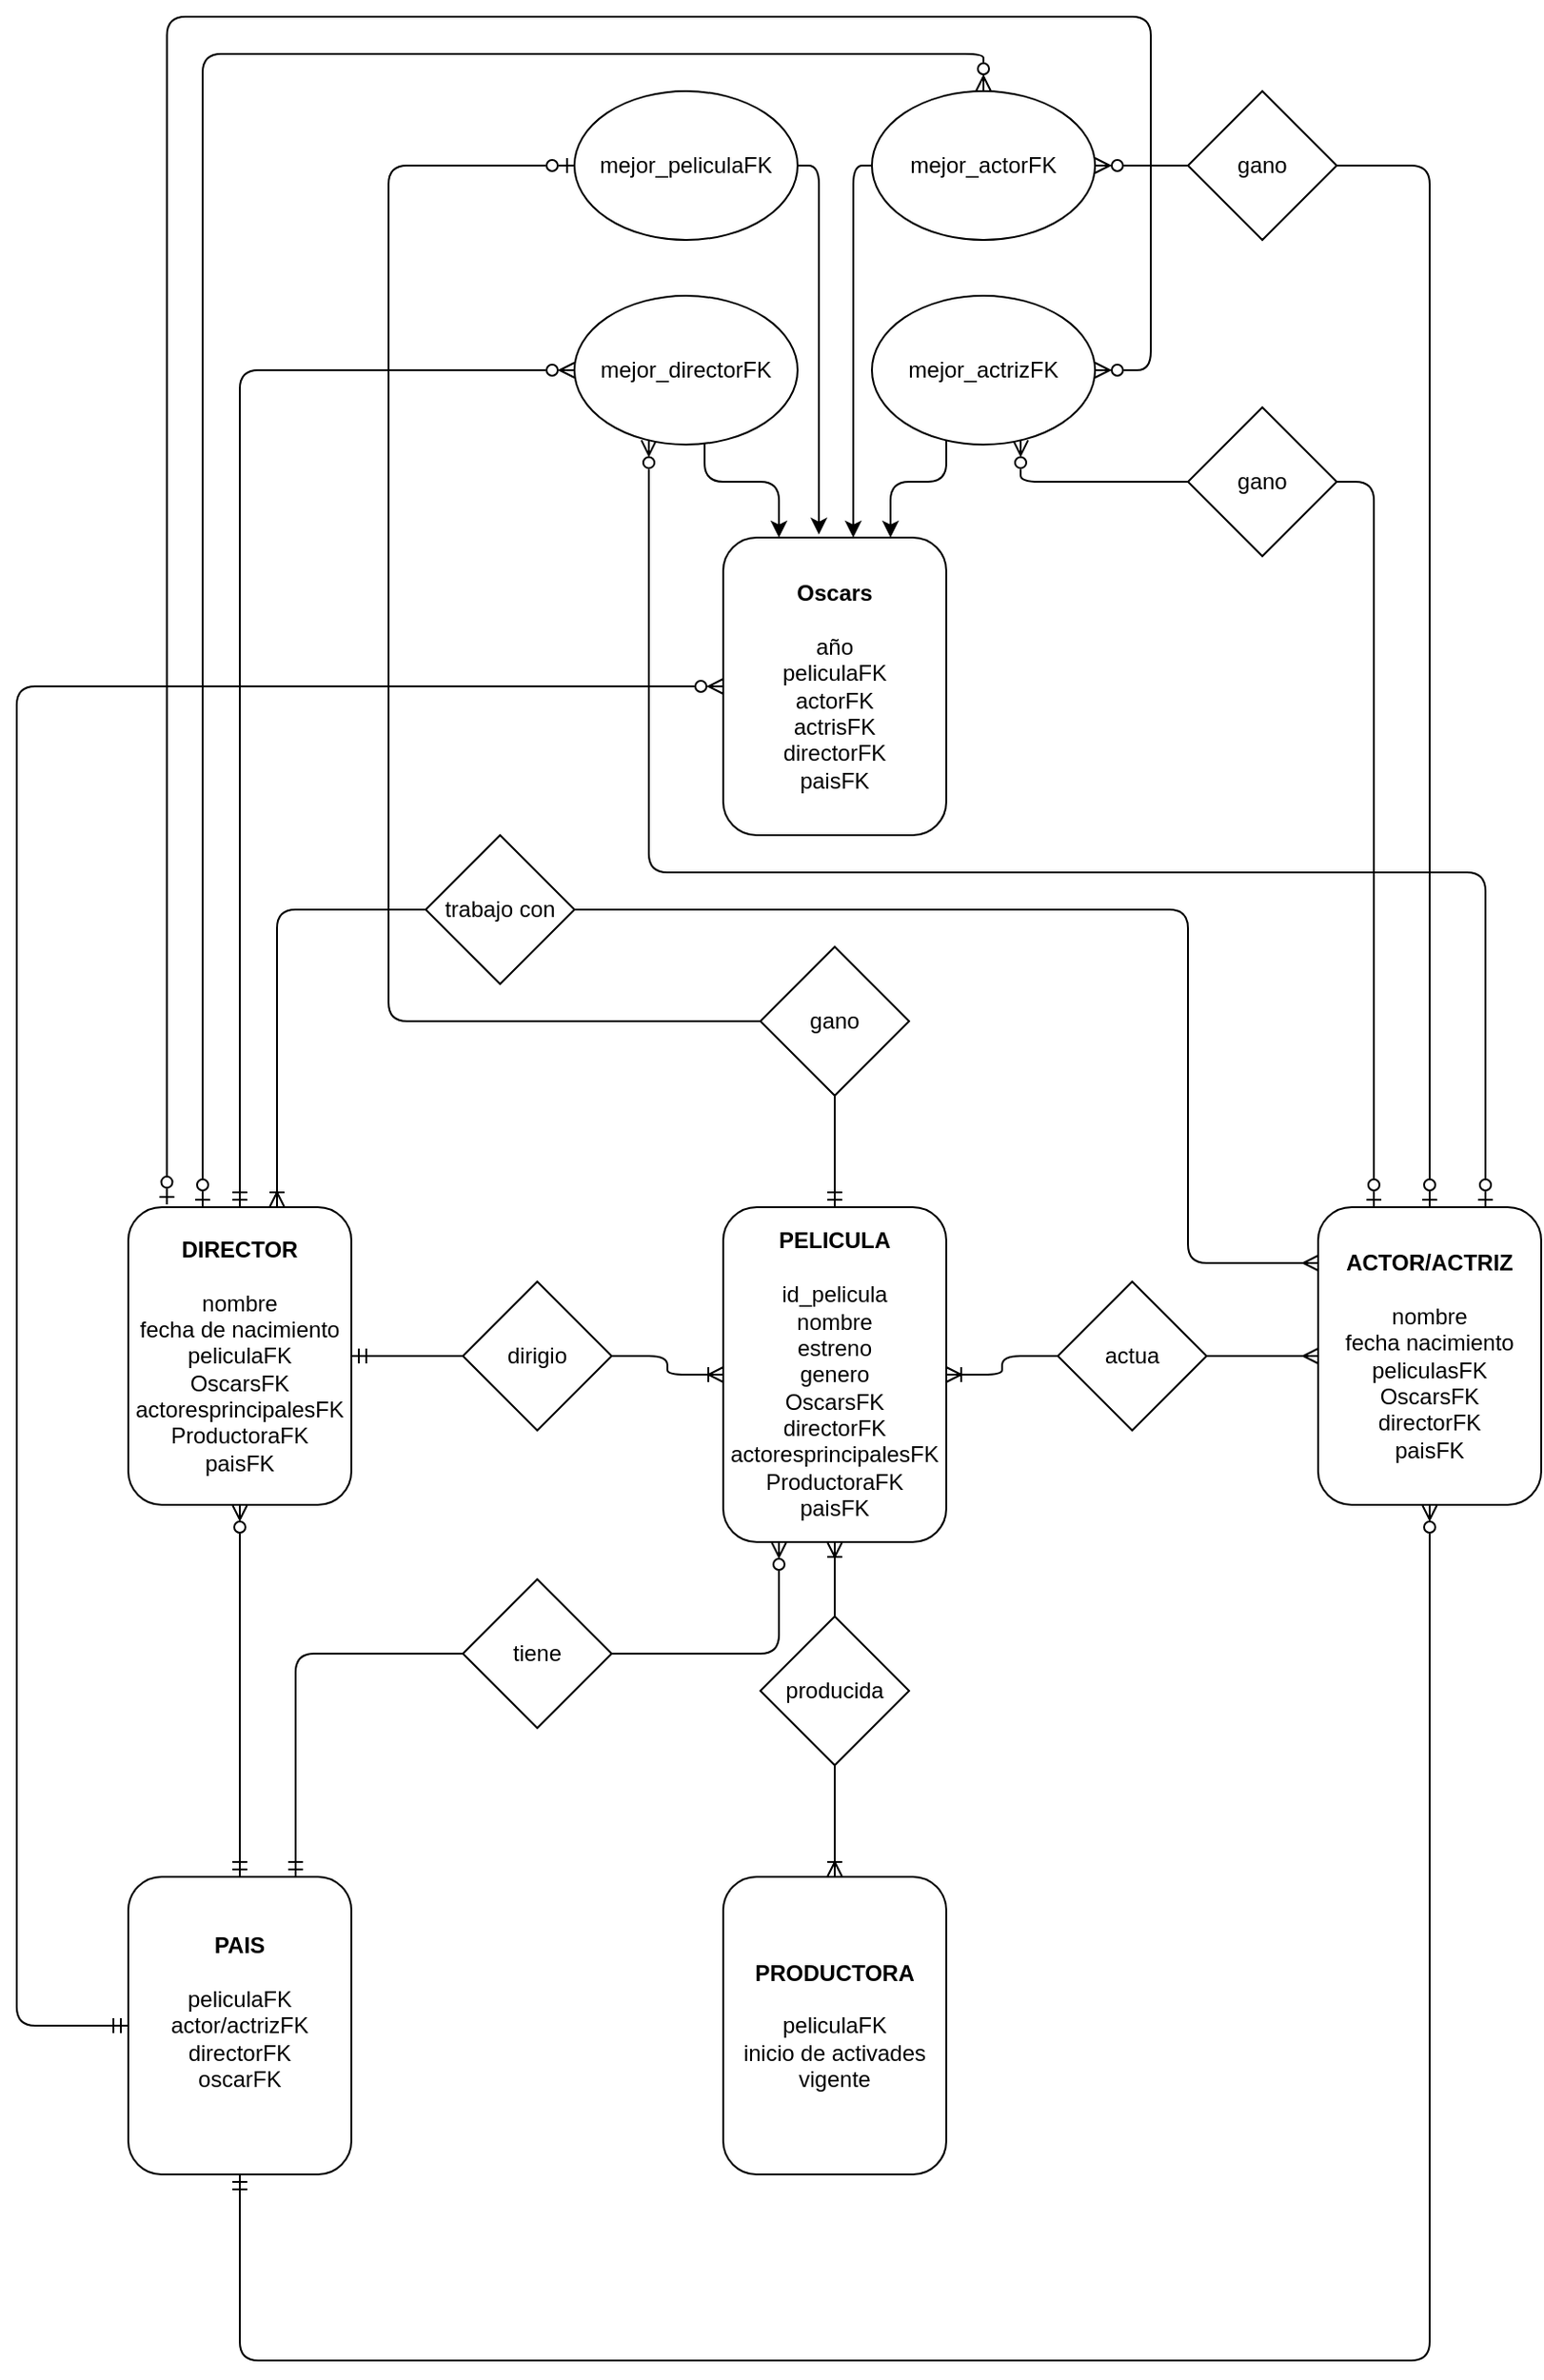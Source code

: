 <mxfile version="24.6.4" type="github">
  <diagram name="Página-1" id="uxQamM1_208eMyhoLgmC">
    <mxGraphModel dx="1504" dy="1699" grid="1" gridSize="10" guides="1" tooltips="1" connect="1" arrows="1" fold="1" page="1" pageScale="1" pageWidth="827" pageHeight="1169" math="0" shadow="0">
      <root>
        <mxCell id="0" />
        <mxCell id="1" parent="0" />
        <mxCell id="vetR4PyFIzgfFQVkprIi-3" value="&lt;b&gt;PELICULA&lt;/b&gt;&lt;div&gt;&lt;b&gt;&lt;br&gt;&lt;/b&gt;&lt;/div&gt;&lt;div&gt;id_pelicula&lt;/div&gt;&lt;div&gt;nombre&lt;/div&gt;&lt;div&gt;estreno&lt;/div&gt;&lt;div&gt;genero&lt;/div&gt;&lt;div&gt;OscarsFK&lt;/div&gt;&lt;div&gt;directorFK&lt;/div&gt;&lt;div&gt;actoresprincipalesFK&lt;/div&gt;&lt;div&gt;ProductoraFK&lt;/div&gt;&lt;div&gt;paisFK&lt;/div&gt;" style="rounded=1;whiteSpace=wrap;html=1;" vertex="1" parent="1">
          <mxGeometry x="320" y="320" width="120" height="180" as="geometry" />
        </mxCell>
        <mxCell id="vetR4PyFIzgfFQVkprIi-4" value="&lt;b&gt;PRODUCTORA&lt;/b&gt;&lt;div&gt;&lt;b&gt;&lt;br&gt;&lt;/b&gt;&lt;/div&gt;&lt;div&gt;peliculaFK&lt;/div&gt;&lt;div&gt;inicio de activades&lt;/div&gt;&lt;div&gt;vigente&lt;/div&gt;" style="rounded=1;whiteSpace=wrap;html=1;" vertex="1" parent="1">
          <mxGeometry x="320" y="680" width="120" height="160" as="geometry" />
        </mxCell>
        <mxCell id="vetR4PyFIzgfFQVkprIi-6" style="edgeStyle=orthogonalEdgeStyle;rounded=1;orthogonalLoop=1;jettySize=auto;html=1;entryX=0.5;entryY=1;entryDx=0;entryDy=0;curved=0;endArrow=ERoneToMany;endFill=0;" edge="1" parent="1" source="vetR4PyFIzgfFQVkprIi-5" target="vetR4PyFIzgfFQVkprIi-3">
          <mxGeometry relative="1" as="geometry" />
        </mxCell>
        <mxCell id="vetR4PyFIzgfFQVkprIi-7" style="edgeStyle=orthogonalEdgeStyle;rounded=1;orthogonalLoop=1;jettySize=auto;html=1;entryX=0.5;entryY=0;entryDx=0;entryDy=0;endArrow=ERoneToMany;endFill=0;curved=0;" edge="1" parent="1" source="vetR4PyFIzgfFQVkprIi-5" target="vetR4PyFIzgfFQVkprIi-4">
          <mxGeometry relative="1" as="geometry" />
        </mxCell>
        <mxCell id="vetR4PyFIzgfFQVkprIi-5" value="producida" style="rhombus;whiteSpace=wrap;html=1;" vertex="1" parent="1">
          <mxGeometry x="340" y="540" width="80" height="80" as="geometry" />
        </mxCell>
        <mxCell id="vetR4PyFIzgfFQVkprIi-8" value="&lt;b&gt;ACTOR/ACTRIZ&lt;/b&gt;&lt;br&gt;&lt;div&gt;&lt;br&gt;&lt;/div&gt;&lt;div&gt;nombre&lt;/div&gt;&lt;div&gt;fecha nacimiento&lt;/div&gt;&lt;div&gt;peliculasFK&lt;/div&gt;&lt;div&gt;OscarsFK&lt;/div&gt;&lt;div&gt;directorFK&lt;/div&gt;&lt;div&gt;paisFK&lt;/div&gt;" style="rounded=1;whiteSpace=wrap;html=1;" vertex="1" parent="1">
          <mxGeometry x="640" y="320" width="120" height="160" as="geometry" />
        </mxCell>
        <mxCell id="vetR4PyFIzgfFQVkprIi-10" style="edgeStyle=orthogonalEdgeStyle;rounded=1;orthogonalLoop=1;jettySize=auto;html=1;entryX=1;entryY=0.5;entryDx=0;entryDy=0;curved=0;endArrow=ERoneToMany;endFill=0;" edge="1" parent="1" source="vetR4PyFIzgfFQVkprIi-9" target="vetR4PyFIzgfFQVkprIi-3">
          <mxGeometry relative="1" as="geometry" />
        </mxCell>
        <mxCell id="vetR4PyFIzgfFQVkprIi-11" style="edgeStyle=orthogonalEdgeStyle;rounded=1;orthogonalLoop=1;jettySize=auto;html=1;entryX=0;entryY=0.5;entryDx=0;entryDy=0;curved=0;endArrow=ERmany;endFill=0;" edge="1" parent="1" source="vetR4PyFIzgfFQVkprIi-9" target="vetR4PyFIzgfFQVkprIi-8">
          <mxGeometry relative="1" as="geometry" />
        </mxCell>
        <mxCell id="vetR4PyFIzgfFQVkprIi-9" value="actua" style="rhombus;whiteSpace=wrap;html=1;" vertex="1" parent="1">
          <mxGeometry x="500" y="360" width="80" height="80" as="geometry" />
        </mxCell>
        <mxCell id="vetR4PyFIzgfFQVkprIi-12" value="&lt;b&gt;Oscars&lt;/b&gt;&lt;div&gt;&lt;b&gt;&lt;br&gt;&lt;/b&gt;&lt;/div&gt;&lt;div&gt;año&lt;/div&gt;&lt;div&gt;peliculaFK&lt;/div&gt;&lt;div&gt;actorFK&lt;/div&gt;&lt;div&gt;actrisFK&lt;/div&gt;&lt;div&gt;directorFK&lt;/div&gt;&lt;div&gt;paisFK&lt;/div&gt;" style="rounded=1;whiteSpace=wrap;html=1;" vertex="1" parent="1">
          <mxGeometry x="320" y="-40" width="120" height="160" as="geometry" />
        </mxCell>
        <mxCell id="vetR4PyFIzgfFQVkprIi-14" style="edgeStyle=orthogonalEdgeStyle;rounded=1;orthogonalLoop=1;jettySize=auto;html=1;curved=0;endArrow=ERzeroToOne;endFill=0;" edge="1" parent="1" source="vetR4PyFIzgfFQVkprIi-13" target="vetR4PyFIzgfFQVkprIi-19">
          <mxGeometry relative="1" as="geometry">
            <mxPoint x="380.0" y="130.0" as="targetPoint" />
            <Array as="points">
              <mxPoint x="140" y="220" />
              <mxPoint x="140" y="-240" />
            </Array>
          </mxGeometry>
        </mxCell>
        <mxCell id="vetR4PyFIzgfFQVkprIi-16" style="edgeStyle=orthogonalEdgeStyle;rounded=1;orthogonalLoop=1;jettySize=auto;html=1;curved=0;endArrow=ERmandOne;endFill=0;" edge="1" parent="1" source="vetR4PyFIzgfFQVkprIi-13" target="vetR4PyFIzgfFQVkprIi-3">
          <mxGeometry relative="1" as="geometry" />
        </mxCell>
        <mxCell id="vetR4PyFIzgfFQVkprIi-13" value="gano" style="rhombus;whiteSpace=wrap;html=1;" vertex="1" parent="1">
          <mxGeometry x="340" y="180" width="80" height="80" as="geometry" />
        </mxCell>
        <mxCell id="vetR4PyFIzgfFQVkprIi-22" style="edgeStyle=orthogonalEdgeStyle;rounded=1;orthogonalLoop=1;jettySize=auto;html=1;entryX=0.75;entryY=0;entryDx=0;entryDy=0;curved=0;" edge="1" parent="1" source="vetR4PyFIzgfFQVkprIi-17" target="vetR4PyFIzgfFQVkprIi-12">
          <mxGeometry relative="1" as="geometry">
            <Array as="points">
              <mxPoint x="440" y="-70" />
              <mxPoint x="410" y="-70" />
            </Array>
          </mxGeometry>
        </mxCell>
        <mxCell id="vetR4PyFIzgfFQVkprIi-43" style="edgeStyle=orthogonalEdgeStyle;rounded=1;orthogonalLoop=1;jettySize=auto;html=1;entryX=0.25;entryY=0;entryDx=0;entryDy=0;curved=0;startArrow=ERzeroToMany;startFill=0;endArrow=ERzeroToOne;endFill=0;" edge="1" parent="1" source="vetR4PyFIzgfFQVkprIi-17" target="vetR4PyFIzgfFQVkprIi-8">
          <mxGeometry relative="1" as="geometry">
            <Array as="points">
              <mxPoint x="480" y="-70" />
              <mxPoint x="670" y="-70" />
            </Array>
          </mxGeometry>
        </mxCell>
        <mxCell id="vetR4PyFIzgfFQVkprIi-17" value="mejor_actrizFK" style="ellipse;whiteSpace=wrap;html=1;" vertex="1" parent="1">
          <mxGeometry x="400" y="-170" width="120" height="80" as="geometry" />
        </mxCell>
        <mxCell id="vetR4PyFIzgfFQVkprIi-44" style="edgeStyle=orthogonalEdgeStyle;rounded=1;orthogonalLoop=1;jettySize=auto;html=1;entryX=0.5;entryY=0;entryDx=0;entryDy=0;curved=0;startArrow=ERzeroToMany;startFill=0;endArrow=ERzeroToOne;endFill=0;" edge="1" parent="1" source="vetR4PyFIzgfFQVkprIi-18" target="vetR4PyFIzgfFQVkprIi-8">
          <mxGeometry relative="1" as="geometry" />
        </mxCell>
        <mxCell id="vetR4PyFIzgfFQVkprIi-18" value="mejor_actorFK" style="ellipse;whiteSpace=wrap;html=1;" vertex="1" parent="1">
          <mxGeometry x="400" y="-280" width="120" height="80" as="geometry" />
        </mxCell>
        <mxCell id="vetR4PyFIzgfFQVkprIi-19" value="mejor_peliculaFK" style="ellipse;whiteSpace=wrap;html=1;" vertex="1" parent="1">
          <mxGeometry x="240" y="-280" width="120" height="80" as="geometry" />
        </mxCell>
        <mxCell id="vetR4PyFIzgfFQVkprIi-54" style="edgeStyle=orthogonalEdgeStyle;rounded=1;orthogonalLoop=1;jettySize=auto;html=1;entryX=0.75;entryY=0;entryDx=0;entryDy=0;curved=0;startArrow=ERzeroToMany;startFill=0;endArrow=ERzeroToOne;endFill=0;" edge="1" parent="1" source="vetR4PyFIzgfFQVkprIi-20" target="vetR4PyFIzgfFQVkprIi-8">
          <mxGeometry relative="1" as="geometry">
            <Array as="points">
              <mxPoint x="280" y="140" />
              <mxPoint x="730" y="140" />
            </Array>
          </mxGeometry>
        </mxCell>
        <mxCell id="vetR4PyFIzgfFQVkprIi-20" value="mejor_directorFK" style="ellipse;whiteSpace=wrap;html=1;" vertex="1" parent="1">
          <mxGeometry x="240" y="-170" width="120" height="80" as="geometry" />
        </mxCell>
        <mxCell id="vetR4PyFIzgfFQVkprIi-21" style="edgeStyle=orthogonalEdgeStyle;rounded=1;orthogonalLoop=1;jettySize=auto;html=1;entryX=0.25;entryY=0;entryDx=0;entryDy=0;curved=0;" edge="1" parent="1" source="vetR4PyFIzgfFQVkprIi-20" target="vetR4PyFIzgfFQVkprIi-12">
          <mxGeometry relative="1" as="geometry">
            <Array as="points">
              <mxPoint x="310" y="-70" />
              <mxPoint x="350" y="-70" />
            </Array>
          </mxGeometry>
        </mxCell>
        <mxCell id="vetR4PyFIzgfFQVkprIi-23" style="edgeStyle=orthogonalEdgeStyle;rounded=1;orthogonalLoop=1;jettySize=auto;html=1;entryX=0.429;entryY=-0.01;entryDx=0;entryDy=0;entryPerimeter=0;curved=0;" edge="1" parent="1" source="vetR4PyFIzgfFQVkprIi-19" target="vetR4PyFIzgfFQVkprIi-12">
          <mxGeometry relative="1" as="geometry">
            <Array as="points">
              <mxPoint x="372" y="-240" />
            </Array>
          </mxGeometry>
        </mxCell>
        <mxCell id="vetR4PyFIzgfFQVkprIi-25" style="edgeStyle=orthogonalEdgeStyle;rounded=1;orthogonalLoop=1;jettySize=auto;html=1;entryX=0.583;entryY=0;entryDx=0;entryDy=0;entryPerimeter=0;curved=0;" edge="1" parent="1" source="vetR4PyFIzgfFQVkprIi-18" target="vetR4PyFIzgfFQVkprIi-12">
          <mxGeometry relative="1" as="geometry">
            <Array as="points">
              <mxPoint x="390" y="-240" />
            </Array>
          </mxGeometry>
        </mxCell>
        <mxCell id="vetR4PyFIzgfFQVkprIi-40" style="edgeStyle=orthogonalEdgeStyle;rounded=1;orthogonalLoop=1;jettySize=auto;html=1;curved=0;endArrow=ERzeroToMany;endFill=0;startArrow=ERmandOne;startFill=0;" edge="1" parent="1" source="vetR4PyFIzgfFQVkprIi-26" target="vetR4PyFIzgfFQVkprIi-20">
          <mxGeometry relative="1" as="geometry">
            <Array as="points">
              <mxPoint x="60" y="-130" />
            </Array>
          </mxGeometry>
        </mxCell>
        <mxCell id="vetR4PyFIzgfFQVkprIi-41" style="edgeStyle=orthogonalEdgeStyle;rounded=1;orthogonalLoop=1;jettySize=auto;html=1;curved=0;endArrow=ERzeroToMany;endFill=0;startArrow=ERzeroToOne;startFill=0;" edge="1" parent="1" source="vetR4PyFIzgfFQVkprIi-26" target="vetR4PyFIzgfFQVkprIi-18">
          <mxGeometry relative="1" as="geometry">
            <Array as="points">
              <mxPoint x="40" y="-300" />
              <mxPoint x="460" y="-300" />
            </Array>
          </mxGeometry>
        </mxCell>
        <mxCell id="vetR4PyFIzgfFQVkprIi-26" value="&lt;b&gt;DIRECTOR&lt;/b&gt;&lt;br&gt;&lt;div&gt;&lt;b&gt;&lt;br&gt;&lt;/b&gt;&lt;/div&gt;&lt;div&gt;nombre&lt;/div&gt;&lt;div&gt;fecha de nacimiento&lt;/div&gt;&lt;div&gt;peliculaFK&lt;/div&gt;&lt;div&gt;OscarsFK&lt;/div&gt;&lt;div&gt;actoresprincipalesFK&lt;/div&gt;&lt;div&gt;ProductoraFK&lt;/div&gt;&lt;div&gt;paisFK&lt;/div&gt;" style="rounded=1;whiteSpace=wrap;html=1;" vertex="1" parent="1">
          <mxGeometry y="320" width="120" height="160" as="geometry" />
        </mxCell>
        <mxCell id="vetR4PyFIzgfFQVkprIi-28" style="edgeStyle=orthogonalEdgeStyle;rounded=1;orthogonalLoop=1;jettySize=auto;html=1;entryX=0;entryY=0.5;entryDx=0;entryDy=0;curved=0;endArrow=ERoneToMany;endFill=0;" edge="1" parent="1" source="vetR4PyFIzgfFQVkprIi-27" target="vetR4PyFIzgfFQVkprIi-3">
          <mxGeometry relative="1" as="geometry" />
        </mxCell>
        <mxCell id="vetR4PyFIzgfFQVkprIi-29" style="edgeStyle=orthogonalEdgeStyle;rounded=1;orthogonalLoop=1;jettySize=auto;html=1;curved=0;endArrow=ERmandOne;endFill=0;" edge="1" parent="1" source="vetR4PyFIzgfFQVkprIi-27" target="vetR4PyFIzgfFQVkprIi-26">
          <mxGeometry relative="1" as="geometry" />
        </mxCell>
        <mxCell id="vetR4PyFIzgfFQVkprIi-27" value="dirigio" style="rhombus;whiteSpace=wrap;html=1;" vertex="1" parent="1">
          <mxGeometry x="180" y="360" width="80" height="80" as="geometry" />
        </mxCell>
        <mxCell id="vetR4PyFIzgfFQVkprIi-31" style="edgeStyle=orthogonalEdgeStyle;rounded=1;orthogonalLoop=1;jettySize=auto;html=1;entryX=0.25;entryY=1;entryDx=0;entryDy=0;curved=0;endArrow=ERzeroToMany;endFill=0;" edge="1" parent="1" source="vetR4PyFIzgfFQVkprIi-33" target="vetR4PyFIzgfFQVkprIi-3">
          <mxGeometry relative="1" as="geometry">
            <Array as="points">
              <mxPoint x="350" y="560" />
            </Array>
          </mxGeometry>
        </mxCell>
        <mxCell id="vetR4PyFIzgfFQVkprIi-34" style="edgeStyle=orthogonalEdgeStyle;rounded=1;orthogonalLoop=1;jettySize=auto;html=1;entryX=0.5;entryY=1;entryDx=0;entryDy=0;endArrow=ERzeroToMany;endFill=0;startArrow=ERmandOne;startFill=0;" edge="1" parent="1" source="vetR4PyFIzgfFQVkprIi-30" target="vetR4PyFIzgfFQVkprIi-26">
          <mxGeometry relative="1" as="geometry" />
        </mxCell>
        <mxCell id="vetR4PyFIzgfFQVkprIi-35" style="edgeStyle=orthogonalEdgeStyle;rounded=1;orthogonalLoop=1;jettySize=auto;html=1;curved=0;endArrow=ERzeroToMany;endFill=0;startArrow=ERmandOne;startFill=0;" edge="1" parent="1" source="vetR4PyFIzgfFQVkprIi-30" target="vetR4PyFIzgfFQVkprIi-8">
          <mxGeometry relative="1" as="geometry">
            <Array as="points">
              <mxPoint x="60" y="940" />
              <mxPoint x="700" y="940" />
            </Array>
          </mxGeometry>
        </mxCell>
        <mxCell id="vetR4PyFIzgfFQVkprIi-36" style="edgeStyle=orthogonalEdgeStyle;rounded=1;orthogonalLoop=1;jettySize=auto;html=1;curved=0;startArrow=ERmandOne;startFill=0;endArrow=ERzeroToMany;endFill=0;" edge="1" parent="1" source="vetR4PyFIzgfFQVkprIi-30" target="vetR4PyFIzgfFQVkprIi-12">
          <mxGeometry relative="1" as="geometry">
            <Array as="points">
              <mxPoint x="-60" y="760" />
              <mxPoint x="-60" y="40" />
            </Array>
          </mxGeometry>
        </mxCell>
        <mxCell id="vetR4PyFIzgfFQVkprIi-30" value="&lt;b&gt;PAIS&lt;/b&gt;&lt;br&gt;&lt;div&gt;&lt;b&gt;&lt;br&gt;&lt;/b&gt;&lt;/div&gt;&lt;div&gt;peliculaFK&lt;/div&gt;&lt;div&gt;actor/actrizFK&lt;/div&gt;&lt;div&gt;directorFK&lt;/div&gt;&lt;div&gt;oscarFK&lt;/div&gt;&lt;div&gt;&lt;br&gt;&lt;/div&gt;" style="rounded=1;whiteSpace=wrap;html=1;" vertex="1" parent="1">
          <mxGeometry y="680" width="120" height="160" as="geometry" />
        </mxCell>
        <mxCell id="vetR4PyFIzgfFQVkprIi-53" style="edgeStyle=orthogonalEdgeStyle;rounded=1;orthogonalLoop=1;jettySize=auto;html=1;entryX=0.75;entryY=0;entryDx=0;entryDy=0;curved=0;endArrow=ERmandOne;endFill=0;" edge="1" parent="1" source="vetR4PyFIzgfFQVkprIi-33" target="vetR4PyFIzgfFQVkprIi-30">
          <mxGeometry relative="1" as="geometry">
            <Array as="points">
              <mxPoint x="90" y="560" />
            </Array>
          </mxGeometry>
        </mxCell>
        <mxCell id="vetR4PyFIzgfFQVkprIi-33" value="tiene" style="rhombus;whiteSpace=wrap;html=1;" vertex="1" parent="1">
          <mxGeometry x="180" y="520" width="80" height="80" as="geometry" />
        </mxCell>
        <mxCell id="vetR4PyFIzgfFQVkprIi-37" style="edgeStyle=orthogonalEdgeStyle;rounded=1;orthogonalLoop=1;jettySize=auto;html=1;curved=0;startArrow=ERoneToMany;startFill=0;endArrow=ERmany;endFill=0;" edge="1" parent="1" source="vetR4PyFIzgfFQVkprIi-26" target="vetR4PyFIzgfFQVkprIi-8">
          <mxGeometry relative="1" as="geometry">
            <Array as="points">
              <mxPoint x="80" y="160" />
              <mxPoint x="570" y="160" />
              <mxPoint x="570" y="350" />
            </Array>
          </mxGeometry>
        </mxCell>
        <mxCell id="vetR4PyFIzgfFQVkprIi-38" value="trabajo con" style="rhombus;whiteSpace=wrap;html=1;" vertex="1" parent="1">
          <mxGeometry x="160" y="120" width="80" height="80" as="geometry" />
        </mxCell>
        <mxCell id="vetR4PyFIzgfFQVkprIi-42" style="edgeStyle=orthogonalEdgeStyle;rounded=1;orthogonalLoop=1;jettySize=auto;html=1;entryX=0.173;entryY=-0.009;entryDx=0;entryDy=0;entryPerimeter=0;curved=0;endArrow=ERzeroToOne;endFill=0;startArrow=ERzeroToMany;startFill=0;" edge="1" parent="1" source="vetR4PyFIzgfFQVkprIi-17" target="vetR4PyFIzgfFQVkprIi-26">
          <mxGeometry relative="1" as="geometry">
            <Array as="points">
              <mxPoint x="550" y="-130" />
              <mxPoint x="550" y="-320" />
              <mxPoint x="21" y="-320" />
            </Array>
          </mxGeometry>
        </mxCell>
        <mxCell id="vetR4PyFIzgfFQVkprIi-50" value="gano" style="rhombus;whiteSpace=wrap;html=1;" vertex="1" parent="1">
          <mxGeometry x="570" y="-110" width="80" height="80" as="geometry" />
        </mxCell>
        <mxCell id="vetR4PyFIzgfFQVkprIi-51" value="gano" style="rhombus;whiteSpace=wrap;html=1;" vertex="1" parent="1">
          <mxGeometry x="570" y="-280" width="80" height="80" as="geometry" />
        </mxCell>
      </root>
    </mxGraphModel>
  </diagram>
</mxfile>
